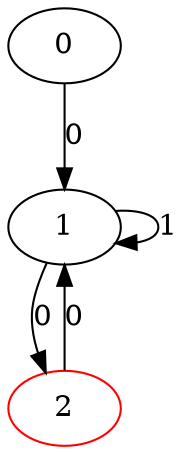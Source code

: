 digraph DeterminatedStateMachine {
0
1
2 [color = red]
	0->1[label=0]
	1->2[label=0]
	1->1[label=1]
	2->1[label=0]
}